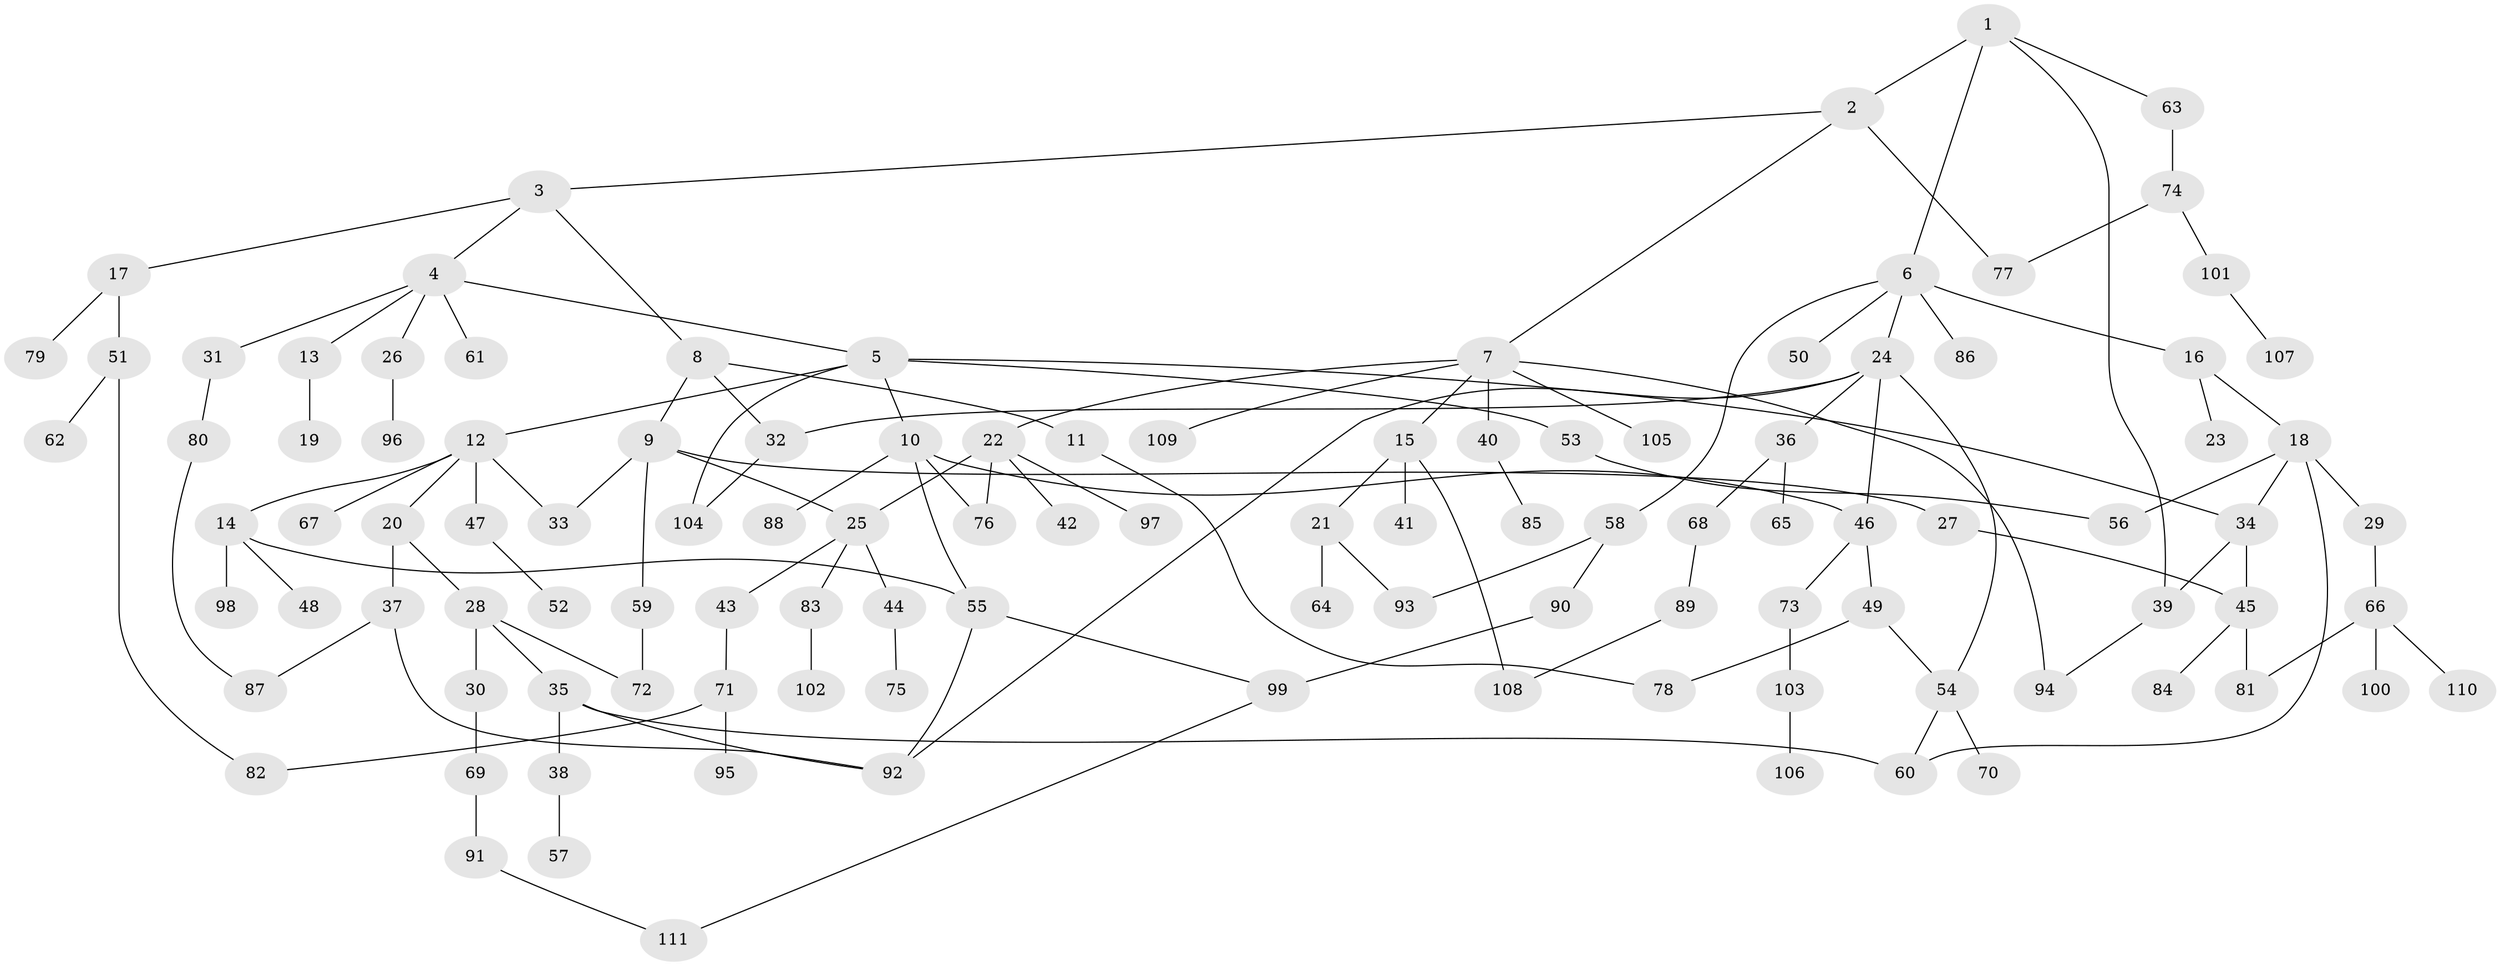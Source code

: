 // coarse degree distribution, {7: 0.022727272727272728, 4: 0.1590909090909091, 17: 0.022727272727272728, 9: 0.022727272727272728, 5: 0.045454545454545456, 1: 0.3181818181818182, 2: 0.29545454545454547, 6: 0.045454545454545456, 3: 0.06818181818181818}
// Generated by graph-tools (version 1.1) at 2025/17/03/04/25 18:17:00]
// undirected, 111 vertices, 138 edges
graph export_dot {
graph [start="1"]
  node [color=gray90,style=filled];
  1;
  2;
  3;
  4;
  5;
  6;
  7;
  8;
  9;
  10;
  11;
  12;
  13;
  14;
  15;
  16;
  17;
  18;
  19;
  20;
  21;
  22;
  23;
  24;
  25;
  26;
  27;
  28;
  29;
  30;
  31;
  32;
  33;
  34;
  35;
  36;
  37;
  38;
  39;
  40;
  41;
  42;
  43;
  44;
  45;
  46;
  47;
  48;
  49;
  50;
  51;
  52;
  53;
  54;
  55;
  56;
  57;
  58;
  59;
  60;
  61;
  62;
  63;
  64;
  65;
  66;
  67;
  68;
  69;
  70;
  71;
  72;
  73;
  74;
  75;
  76;
  77;
  78;
  79;
  80;
  81;
  82;
  83;
  84;
  85;
  86;
  87;
  88;
  89;
  90;
  91;
  92;
  93;
  94;
  95;
  96;
  97;
  98;
  99;
  100;
  101;
  102;
  103;
  104;
  105;
  106;
  107;
  108;
  109;
  110;
  111;
  1 -- 2;
  1 -- 6;
  1 -- 63;
  1 -- 39;
  2 -- 3;
  2 -- 7;
  2 -- 77;
  3 -- 4;
  3 -- 8;
  3 -- 17;
  4 -- 5;
  4 -- 13;
  4 -- 26;
  4 -- 31;
  4 -- 61;
  5 -- 10;
  5 -- 12;
  5 -- 53;
  5 -- 34;
  5 -- 104;
  6 -- 16;
  6 -- 24;
  6 -- 50;
  6 -- 58;
  6 -- 86;
  7 -- 15;
  7 -- 22;
  7 -- 40;
  7 -- 94;
  7 -- 105;
  7 -- 109;
  8 -- 9;
  8 -- 11;
  8 -- 32;
  9 -- 27;
  9 -- 33;
  9 -- 59;
  9 -- 25;
  10 -- 88;
  10 -- 76;
  10 -- 46;
  10 -- 55;
  11 -- 78;
  12 -- 14;
  12 -- 20;
  12 -- 47;
  12 -- 67;
  12 -- 33;
  13 -- 19;
  14 -- 48;
  14 -- 55;
  14 -- 98;
  15 -- 21;
  15 -- 41;
  15 -- 108;
  16 -- 18;
  16 -- 23;
  17 -- 51;
  17 -- 79;
  18 -- 29;
  18 -- 34;
  18 -- 56;
  18 -- 60;
  20 -- 28;
  20 -- 37;
  21 -- 64;
  21 -- 93;
  22 -- 25;
  22 -- 42;
  22 -- 76;
  22 -- 97;
  24 -- 36;
  24 -- 46;
  24 -- 54;
  24 -- 92;
  24 -- 32;
  25 -- 43;
  25 -- 44;
  25 -- 83;
  26 -- 96;
  27 -- 45;
  28 -- 30;
  28 -- 35;
  28 -- 72;
  29 -- 66;
  30 -- 69;
  31 -- 80;
  32 -- 104;
  34 -- 39;
  34 -- 45;
  35 -- 38;
  35 -- 60;
  35 -- 92;
  36 -- 65;
  36 -- 68;
  37 -- 87;
  37 -- 92;
  38 -- 57;
  39 -- 94;
  40 -- 85;
  43 -- 71;
  44 -- 75;
  45 -- 84;
  45 -- 81;
  46 -- 49;
  46 -- 73;
  47 -- 52;
  49 -- 78;
  49 -- 54;
  51 -- 62;
  51 -- 82;
  53 -- 56;
  54 -- 70;
  54 -- 60;
  55 -- 99;
  55 -- 92;
  58 -- 90;
  58 -- 93;
  59 -- 72;
  63 -- 74;
  66 -- 81;
  66 -- 100;
  66 -- 110;
  68 -- 89;
  69 -- 91;
  71 -- 95;
  71 -- 82;
  73 -- 103;
  74 -- 101;
  74 -- 77;
  80 -- 87;
  83 -- 102;
  89 -- 108;
  90 -- 99;
  91 -- 111;
  99 -- 111;
  101 -- 107;
  103 -- 106;
}
